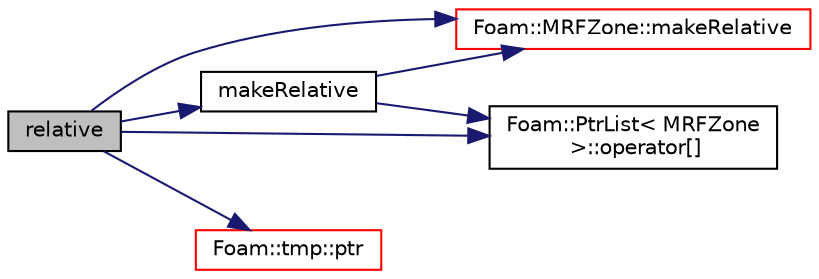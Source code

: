 digraph "relative"
{
  bgcolor="transparent";
  edge [fontname="Helvetica",fontsize="10",labelfontname="Helvetica",labelfontsize="10"];
  node [fontname="Helvetica",fontsize="10",shape=record];
  rankdir="LR";
  Node1 [label="relative",height=0.2,width=0.4,color="black", fillcolor="grey75", style="filled", fontcolor="black"];
  Node1 -> Node2 [color="midnightblue",fontsize="10",style="solid",fontname="Helvetica"];
  Node2 [label="makeRelative",height=0.2,width=0.4,color="black",URL="$a01542.html#add2fae1d46ede124e41208cdefd3ef33",tooltip="Make the given absolute velocity relative within the MRF region. "];
  Node2 -> Node3 [color="midnightblue",fontsize="10",style="solid",fontname="Helvetica"];
  Node3 [label="Foam::MRFZone::makeRelative",height=0.2,width=0.4,color="red",URL="$a01541.html#add2fae1d46ede124e41208cdefd3ef33",tooltip="Make the given absolute velocity relative within the MRF region. "];
  Node2 -> Node4 [color="midnightblue",fontsize="10",style="solid",fontname="Helvetica"];
  Node4 [label="Foam::PtrList\< MRFZone\l \>::operator[]",height=0.2,width=0.4,color="black",URL="$a02033.html#af15a484723b2f04f96702bd3b5fe2572",tooltip="Return element const reference. "];
  Node1 -> Node3 [color="midnightblue",fontsize="10",style="solid",fontname="Helvetica"];
  Node1 -> Node4 [color="midnightblue",fontsize="10",style="solid",fontname="Helvetica"];
  Node1 -> Node5 [color="midnightblue",fontsize="10",style="solid",fontname="Helvetica"];
  Node5 [label="Foam::tmp::ptr",height=0.2,width=0.4,color="red",URL="$a02622.html#ae945b04459fc65065e2f0982b0b549f0",tooltip="Return tmp pointer for reuse. "];
}
